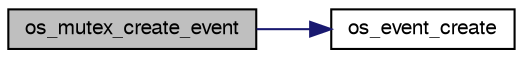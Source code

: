 digraph G
{
  edge [fontname="FreeSans",fontsize="10",labelfontname="FreeSans",labelfontsize="10"];
  node [fontname="FreeSans",fontsize="10",shape=record];
  rankdir=LR;
  Node1 [label="os_mutex_create_event",height=0.2,width=0.4,color="black", fillcolor="grey75", style="filled" fontcolor="black"];
  Node1 -> Node2 [color="midnightblue",fontsize="10",style="solid",fontname="FreeSans"];
  Node2 [label="os_event_create",height=0.2,width=0.4,color="black", fillcolor="white", style="filled",URL="$group__group__os__internal__api.html#gaa9577960e9f8fb3d8e69777d8f9040c6",tooltip="Create a new event."];
}
